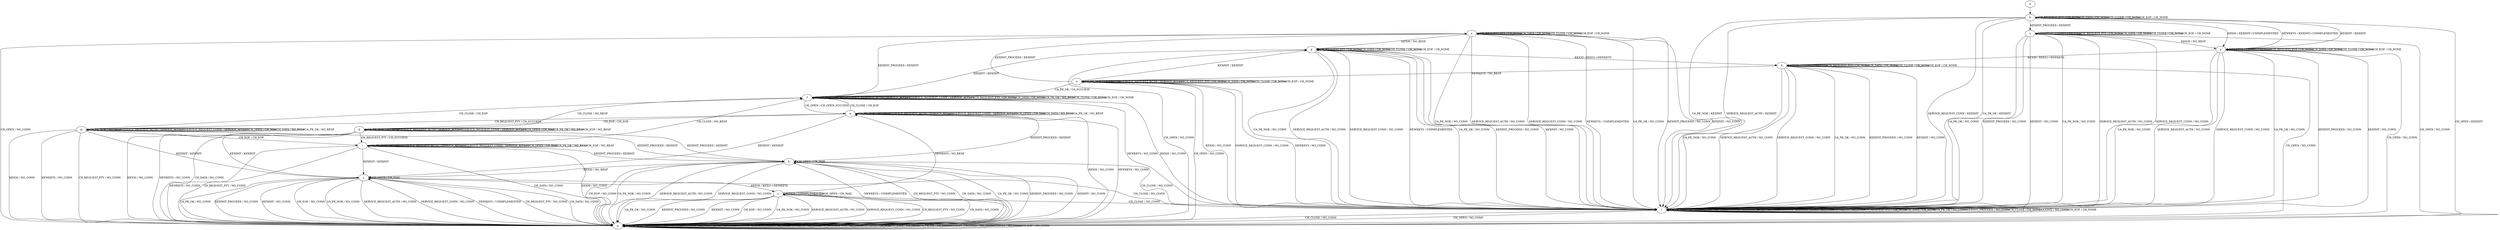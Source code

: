 digraph "" {
	graph ["Incoming time"=0.10562920570373535,
		"Outgoing time"=0.1752762794494629,
		Output="{'States': 18, 'Transitions': 222, 'Filename': '../results/ssh/DropBear-DropBear-cvc4-4.dot'}",
		Reference="{'States': 18, 'Transitions': 222, 'Filename': '../subjects/ssh/DropBear.dot'}",
		Solver=cvc4,
		Updated="{'States': 18, 'Transitions': 222, 'Filename': '../subjects/ssh/DropBear.dot'}",
		"f-measure"=1.0,
		precision=1.0,
		recall=1.0
	];
	a -> a	[key=0,
		label="CH_REQUEST_PTY / CH_NONE"];
	a -> a	[key=1,
		label="CH_DATA / CH_NONE"];
	a -> a	[key=2,
		label="CH_CLOSE / CH_NONE"];
	a -> a	[key=3,
		label="CH_EOF / CH_NONE"];
	a -> g	[key=0,
		label="KEX30 / NO_RESP"];
	a -> l	[key=0,
		label="UA_PK_NOK / NO_CONN"];
	a -> l	[key=1,
		label="SERVICE_REQUEST_AUTH / NO_CONN"];
	a -> l	[key=2,
		label="SERVICE_REQUEST_CONN / NO_CONN"];
	a -> l	[key=3,
		label="NEWKEYS / UNIMPLEMENTED"];
	a -> l	[key=4,
		label="UA_PK_OK / NO_CONN"];
	a -> l	[key=5,
		label="KEXINIT_PROCEED / NO_CONN"];
	a -> l	[key=6,
		label="KEXINIT / NO_CONN"];
	a -> q	[key=0,
		label="CH_OPEN / NO_CONN"];
	b -> b	[key=0,
		label="CH_REQUEST_PTY / CH_NONE"];
	b -> b	[key=1,
		label="CH_DATA / CH_NONE"];
	b -> b	[key=2,
		label="CH_CLOSE / CH_NONE"];
	b -> b	[key=3,
		label="CH_EOF / CH_NONE"];
	b -> c	[key=0,
		label="KEXINIT_PROCEED / KEXINIT"];
	b -> l	[key=0,
		label="UA_PK_NOK / KEXINIT"];
	b -> l	[key=1,
		label="SERVICE_REQUEST_AUTH / KEXINIT"];
	b -> l	[key=2,
		label="SERVICE_REQUEST_CONN / KEXINIT"];
	b -> l	[key=3,
		label="UA_PK_OK / KEXINIT"];
	b -> p	[key=0,
		label="KEX30 / KEXINIT+UNIMPLEMENTED"];
	b -> p	[key=1,
		label="NEWKEYS / KEXINIT+UNIMPLEMENTED"];
	b -> p	[key=2,
		label="KEXINIT / KEXINIT"];
	b -> q	[key=0,
		label="CH_OPEN / KEXINIT"];
	c -> c	[key=0,
		label="NEWKEYS / UNIMPLEMENTED"];
	c -> c	[key=1,
		label="CH_REQUEST_PTY / CH_NONE"];
	c -> c	[key=2,
		label="CH_DATA / CH_NONE"];
	c -> c	[key=3,
		label="CH_CLOSE / CH_NONE"];
	c -> c	[key=4,
		label="CH_EOF / CH_NONE"];
	c -> l	[key=0,
		label="UA_PK_NOK / NO_CONN"];
	c -> l	[key=1,
		label="SERVICE_REQUEST_AUTH / NO_CONN"];
	c -> l	[key=2,
		label="SERVICE_REQUEST_CONN / NO_CONN"];
	c -> l	[key=3,
		label="UA_PK_OK / NO_CONN"];
	c -> l	[key=4,
		label="KEXINIT_PROCEED / NO_CONN"];
	c -> l	[key=5,
		label="KEXINIT / NO_CONN"];
	c -> p	[key=0,
		label="KEX30 / NO_RESP"];
	c -> q	[key=0,
		label="CH_OPEN / NO_CONN"];
	d -> d	[key=0,
		label="UA_PK_NOK / NO_RESP"];
	d -> d	[key=1,
		label="SERVICE_REQUEST_AUTH / SERVICE_ACCEPT"];
	d -> d	[key=2,
		label="SERVICE_REQUEST_CONN / SERVICE_ACCEPT"];
	d -> d	[key=3,
		label="CH_OPEN / CH_MAX"];
	d -> d	[key=4,
		label="UA_PK_OK / NO_RESP"];
	d -> d	[key=5,
		label="CH_EOF / NO_RESP"];
	d -> f	[key=0,
		label="CH_CLOSE / NO_RESP"];
	d -> h	[key=0,
		label="KEXINIT_PROCEED / KEXINIT"];
	d -> i	[key=0,
		label="CH_REQUEST_PTY / CH_SUCCESS"];
	d -> j	[key=0,
		label="KEXINIT / KEXINIT"];
	d -> q	[key=0,
		label="KEX30 / NO_CONN"];
	d -> q	[key=1,
		label="NEWKEYS / NO_CONN"];
	d -> q	[key=2,
		label="CH_DATA / NO_CONN"];
	e -> b	[key=0];
	f -> a	[key=0,
		label="KEXINIT_PROCEED / KEXINIT"];
	f -> f	[key=0,
		label="UA_PK_NOK / NO_RESP"];
	f -> f	[key=1,
		label="SERVICE_REQUEST_AUTH / SERVICE_ACCEPT"];
	f -> f	[key=2,
		label="SERVICE_REQUEST_CONN / SERVICE_ACCEPT"];
	f -> f	[key=3,
		label="CH_REQUEST_PTY / CH_NONE"];
	f -> f	[key=4,
		label="CH_DATA / CH_NONE"];
	f -> f	[key=5,
		label="UA_PK_OK / NO_RESP"];
	f -> f	[key=6,
		label="CH_CLOSE / CH_NONE"];
	f -> f	[key=7,
		label="CH_EOF / CH_NONE"];
	f -> g	[key=0,
		label="KEXINIT / KEXINIT"];
	f -> l	[key=0,
		label="KEX30 / NO_CONN"];
	f -> l	[key=1,
		label="NEWKEYS / NO_CONN"];
	f -> n	[key=0,
		label="CH_OPEN / CH_OPEN_SUCCESS"];
	g -> g	[key=0,
		label="CH_REQUEST_PTY / CH_NONE"];
	g -> g	[key=1,
		label="CH_DATA / CH_NONE"];
	g -> g	[key=2,
		label="CH_CLOSE / CH_NONE"];
	g -> g	[key=3,
		label="CH_EOF / CH_NONE"];
	g -> k	[key=0,
		label="KEX30 / KEX31+NEWKEYS"];
	g -> l	[key=0,
		label="UA_PK_NOK / NO_CONN"];
	g -> l	[key=1,
		label="SERVICE_REQUEST_AUTH / NO_CONN"];
	g -> l	[key=2,
		label="SERVICE_REQUEST_CONN / NO_CONN"];
	g -> l	[key=3,
		label="NEWKEYS / UNIMPLEMENTED"];
	g -> l	[key=4,
		label="UA_PK_OK / NO_CONN"];
	g -> l	[key=5,
		label="KEXINIT_PROCEED / NO_CONN"];
	g -> l	[key=6,
		label="KEXINIT / NO_CONN"];
	g -> q	[key=0,
		label="CH_OPEN / NO_CONN"];
	h -> h	[key=0,
		label="CH_OPEN / CH_MAX"];
	h -> j	[key=0,
		label="KEX30 / NO_RESP"];
	h -> l	[key=0,
		label="CH_CLOSE / NO_CONN"];
	h -> q	[key=0,
		label="UA_PK_NOK / NO_CONN"];
	h -> q	[key=1,
		label="SERVICE_REQUEST_AUTH / NO_CONN"];
	h -> q	[key=2,
		label="SERVICE_REQUEST_CONN / NO_CONN"];
	h -> q	[key=3,
		label="NEWKEYS / UNIMPLEMENTED"];
	h -> q	[key=4,
		label="CH_REQUEST_PTY / NO_CONN"];
	h -> q	[key=5,
		label="CH_DATA / NO_CONN"];
	h -> q	[key=6,
		label="UA_PK_OK / NO_CONN"];
	h -> q	[key=7,
		label="KEXINIT_PROCEED / NO_CONN"];
	h -> q	[key=8,
		label="KEXINIT / NO_CONN"];
	h -> q	[key=9,
		label="CH_EOF / NO_CONN"];
	i -> f	[key=0,
		label="CH_CLOSE / NO_RESP"];
	i -> h	[key=0,
		label="KEXINIT_PROCEED / KEXINIT"];
	i -> i	[key=0,
		label="UA_PK_NOK / NO_RESP"];
	i -> i	[key=1,
		label="SERVICE_REQUEST_AUTH / SERVICE_ACCEPT"];
	i -> i	[key=2,
		label="SERVICE_REQUEST_CONN / SERVICE_ACCEPT"];
	i -> i	[key=3,
		label="CH_OPEN / CH_MAX"];
	i -> i	[key=4,
		label="UA_PK_OK / NO_RESP"];
	i -> i	[key=5,
		label="CH_EOF / NO_RESP"];
	i -> j	[key=0,
		label="KEXINIT / KEXINIT"];
	i -> q	[key=0,
		label="KEX30 / NO_CONN"];
	i -> q	[key=1,
		label="NEWKEYS / NO_CONN"];
	i -> q	[key=2,
		label="CH_REQUEST_PTY / NO_CONN"];
	i -> q	[key=3,
		label="CH_DATA / NO_CONN"];
	j -> j	[key=0,
		label="CH_OPEN / CH_MAX"];
	j -> l	[key=0,
		label="CH_CLOSE / NO_CONN"];
	j -> q	[key=0,
		label="UA_PK_NOK / NO_CONN"];
	j -> q	[key=1,
		label="SERVICE_REQUEST_AUTH / NO_CONN"];
	j -> q	[key=2,
		label="SERVICE_REQUEST_CONN / NO_CONN"];
	j -> q	[key=3,
		label="NEWKEYS / UNIMPLEMENTED"];
	j -> q	[key=4,
		label="CH_REQUEST_PTY / NO_CONN"];
	j -> q	[key=5,
		label="CH_DATA / NO_CONN"];
	j -> q	[key=6,
		label="UA_PK_OK / NO_CONN"];
	j -> q	[key=7,
		label="KEXINIT_PROCEED / NO_CONN"];
	j -> q	[key=8,
		label="KEXINIT / NO_CONN"];
	j -> q	[key=9,
		label="CH_EOF / NO_CONN"];
	j -> r	[key=0,
		label="KEX30 / KEX31+NEWKEYS"];
	k -> k	[key=0,
		label="KEX30 / UNIMPLEMENTED"];
	k -> k	[key=1,
		label="CH_REQUEST_PTY / CH_NONE"];
	k -> k	[key=2,
		label="CH_DATA / CH_NONE"];
	k -> k	[key=3,
		label="CH_CLOSE / CH_NONE"];
	k -> k	[key=4,
		label="CH_EOF / CH_NONE"];
	k -> l	[key=0,
		label="UA_PK_NOK / NO_CONN"];
	k -> l	[key=1,
		label="SERVICE_REQUEST_AUTH / NO_CONN"];
	k -> l	[key=2,
		label="SERVICE_REQUEST_CONN / NO_CONN"];
	k -> l	[key=3,
		label="UA_PK_OK / NO_CONN"];
	k -> l	[key=4,
		label="KEXINIT_PROCEED / NO_CONN"];
	k -> l	[key=5,
		label="KEXINIT / NO_CONN"];
	k -> o	[key=0,
		label="NEWKEYS / NO_RESP"];
	k -> q	[key=0,
		label="CH_OPEN / NO_CONN"];
	l -> l	[key=0,
		label="UA_PK_NOK / NO_CONN"];
	l -> l	[key=1,
		label="KEX30 / NO_CONN"];
	l -> l	[key=2,
		label="SERVICE_REQUEST_AUTH / NO_CONN"];
	l -> l	[key=3,
		label="SERVICE_REQUEST_CONN / NO_CONN"];
	l -> l	[key=4,
		label="NEWKEYS / NO_CONN"];
	l -> l	[key=5,
		label="CH_REQUEST_PTY / CH_NONE"];
	l -> l	[key=6,
		label="CH_DATA / CH_NONE"];
	l -> l	[key=7,
		label="UA_PK_OK / NO_CONN"];
	l -> l	[key=8,
		label="KEXINIT_PROCEED / NO_CONN"];
	l -> l	[key=9,
		label="CH_CLOSE / CH_NONE"];
	l -> l	[key=10,
		label="KEXINIT / NO_CONN"];
	l -> l	[key=11,
		label="CH_EOF / CH_NONE"];
	l -> q	[key=0,
		label="CH_OPEN / NO_CONN"];
	m -> f	[key=0,
		label="CH_CLOSE / CH_EOF"];
	m -> h	[key=0,
		label="KEXINIT_PROCEED / KEXINIT"];
	m -> i	[key=0,
		label="CH_EOF / CH_EOF"];
	m -> j	[key=0,
		label="KEXINIT / KEXINIT"];
	m -> m	[key=0,
		label="UA_PK_NOK / NO_RESP"];
	m -> m	[key=1,
		label="SERVICE_REQUEST_AUTH / SERVICE_ACCEPT"];
	m -> m	[key=2,
		label="SERVICE_REQUEST_CONN / SERVICE_ACCEPT"];
	m -> m	[key=3,
		label="CH_OPEN / CH_MAX"];
	m -> m	[key=4,
		label="CH_DATA / NO_RESP"];
	m -> m	[key=5,
		label="UA_PK_OK / NO_RESP"];
	m -> q	[key=0,
		label="KEX30 / NO_CONN"];
	m -> q	[key=1,
		label="NEWKEYS / NO_CONN"];
	m -> q	[key=2,
		label="CH_REQUEST_PTY / NO_CONN"];
	n -> d	[key=0,
		label="CH_EOF / CH_EOF"];
	n -> f	[key=0,
		label="CH_CLOSE / CH_EOF"];
	n -> h	[key=0,
		label="KEXINIT_PROCEED / KEXINIT"];
	n -> j	[key=0,
		label="KEXINIT / KEXINIT"];
	n -> m	[key=0,
		label="CH_REQUEST_PTY / CH_SUCCESS"];
	n -> n	[key=0,
		label="UA_PK_NOK / NO_RESP"];
	n -> n	[key=1,
		label="SERVICE_REQUEST_AUTH / SERVICE_ACCEPT"];
	n -> n	[key=2,
		label="SERVICE_REQUEST_CONN / SERVICE_ACCEPT"];
	n -> n	[key=3,
		label="CH_OPEN / CH_MAX"];
	n -> n	[key=4,
		label="CH_DATA / NO_RESP"];
	n -> n	[key=5,
		label="UA_PK_OK / NO_RESP"];
	n -> q	[key=0,
		label="KEX30 / NO_CONN"];
	n -> q	[key=1,
		label="NEWKEYS / NO_CONN"];
	o -> a	[key=0,
		label="KEXINIT_PROCEED / KEXINIT"];
	o -> f	[key=0,
		label="UA_PK_OK / UA_SUCCESS"];
	o -> g	[key=0,
		label="KEXINIT / KEXINIT"];
	o -> l	[key=0,
		label="KEX30 / NO_CONN"];
	o -> l	[key=1,
		label="SERVICE_REQUEST_CONN / NO_CONN"];
	o -> l	[key=2,
		label="NEWKEYS / NO_CONN"];
	o -> o	[key=0,
		label="UA_PK_NOK / UA_FAILURE"];
	o -> o	[key=1,
		label="SERVICE_REQUEST_AUTH / SERVICE_ACCEPT"];
	o -> o	[key=2,
		label="CH_REQUEST_PTY / CH_NONE"];
	o -> o	[key=3,
		label="CH_DATA / CH_NONE"];
	o -> o	[key=4,
		label="CH_CLOSE / CH_NONE"];
	o -> o	[key=5,
		label="CH_EOF / CH_NONE"];
	o -> q	[key=0,
		label="CH_OPEN / NO_CONN"];
	p -> k	[key=0,
		label="KEX30 / KEX31+NEWKEYS"];
	p -> l	[key=0,
		label="UA_PK_NOK / NO_CONN"];
	p -> l	[key=1,
		label="SERVICE_REQUEST_AUTH / NO_CONN"];
	p -> l	[key=2,
		label="SERVICE_REQUEST_CONN / NO_CONN"];
	p -> l	[key=3,
		label="UA_PK_OK / NO_CONN"];
	p -> l	[key=4,
		label="KEXINIT_PROCEED / NO_CONN"];
	p -> l	[key=5,
		label="KEXINIT / NO_CONN"];
	p -> p	[key=0,
		label="NEWKEYS / UNIMPLEMENTED"];
	p -> p	[key=1,
		label="CH_REQUEST_PTY / CH_NONE"];
	p -> p	[key=2,
		label="CH_DATA / CH_NONE"];
	p -> p	[key=3,
		label="CH_CLOSE / CH_NONE"];
	p -> p	[key=4,
		label="CH_EOF / CH_NONE"];
	p -> q	[key=0,
		label="CH_OPEN / NO_CONN"];
	q -> l	[key=0,
		label="CH_CLOSE / NO_CONN"];
	q -> q	[key=0,
		label="UA_PK_NOK / NO_CONN"];
	q -> q	[key=1,
		label="KEX30 / NO_CONN"];
	q -> q	[key=2,
		label="SERVICE_REQUEST_AUTH / NO_CONN"];
	q -> q	[key=3,
		label="SERVICE_REQUEST_CONN / NO_CONN"];
	q -> q	[key=4,
		label="NEWKEYS / NO_CONN"];
	q -> q	[key=5,
		label="CH_REQUEST_PTY / NO_CONN"];
	q -> q	[key=6,
		label="CH_OPEN / CH_MAX"];
	q -> q	[key=7,
		label="CH_DATA / NO_CONN"];
	q -> q	[key=8,
		label="UA_PK_OK / NO_CONN"];
	q -> q	[key=9,
		label="KEXINIT_PROCEED / NO_CONN"];
	q -> q	[key=10,
		label="KEXINIT / NO_CONN"];
	q -> q	[key=11,
		label="CH_EOF / NO_CONN"];
	r -> l	[key=0,
		label="CH_CLOSE / NO_CONN"];
	r -> n	[key=0,
		label="NEWKEYS / NO_RESP"];
	r -> q	[key=0,
		label="UA_PK_NOK / NO_CONN"];
	r -> q	[key=1,
		label="SERVICE_REQUEST_AUTH / NO_CONN"];
	r -> q	[key=2,
		label="SERVICE_REQUEST_CONN / NO_CONN"];
	r -> q	[key=3,
		label="CH_REQUEST_PTY / NO_CONN"];
	r -> q	[key=4,
		label="CH_DATA / NO_CONN"];
	r -> q	[key=5,
		label="UA_PK_OK / NO_CONN"];
	r -> q	[key=6,
		label="KEXINIT_PROCEED / NO_CONN"];
	r -> q	[key=7,
		label="KEXINIT / NO_CONN"];
	r -> q	[key=8,
		label="CH_EOF / NO_CONN"];
	r -> r	[key=0,
		label="KEX30 / UNIMPLEMENTED"];
	r -> r	[key=1,
		label="CH_OPEN / CH_MAX"];
}
